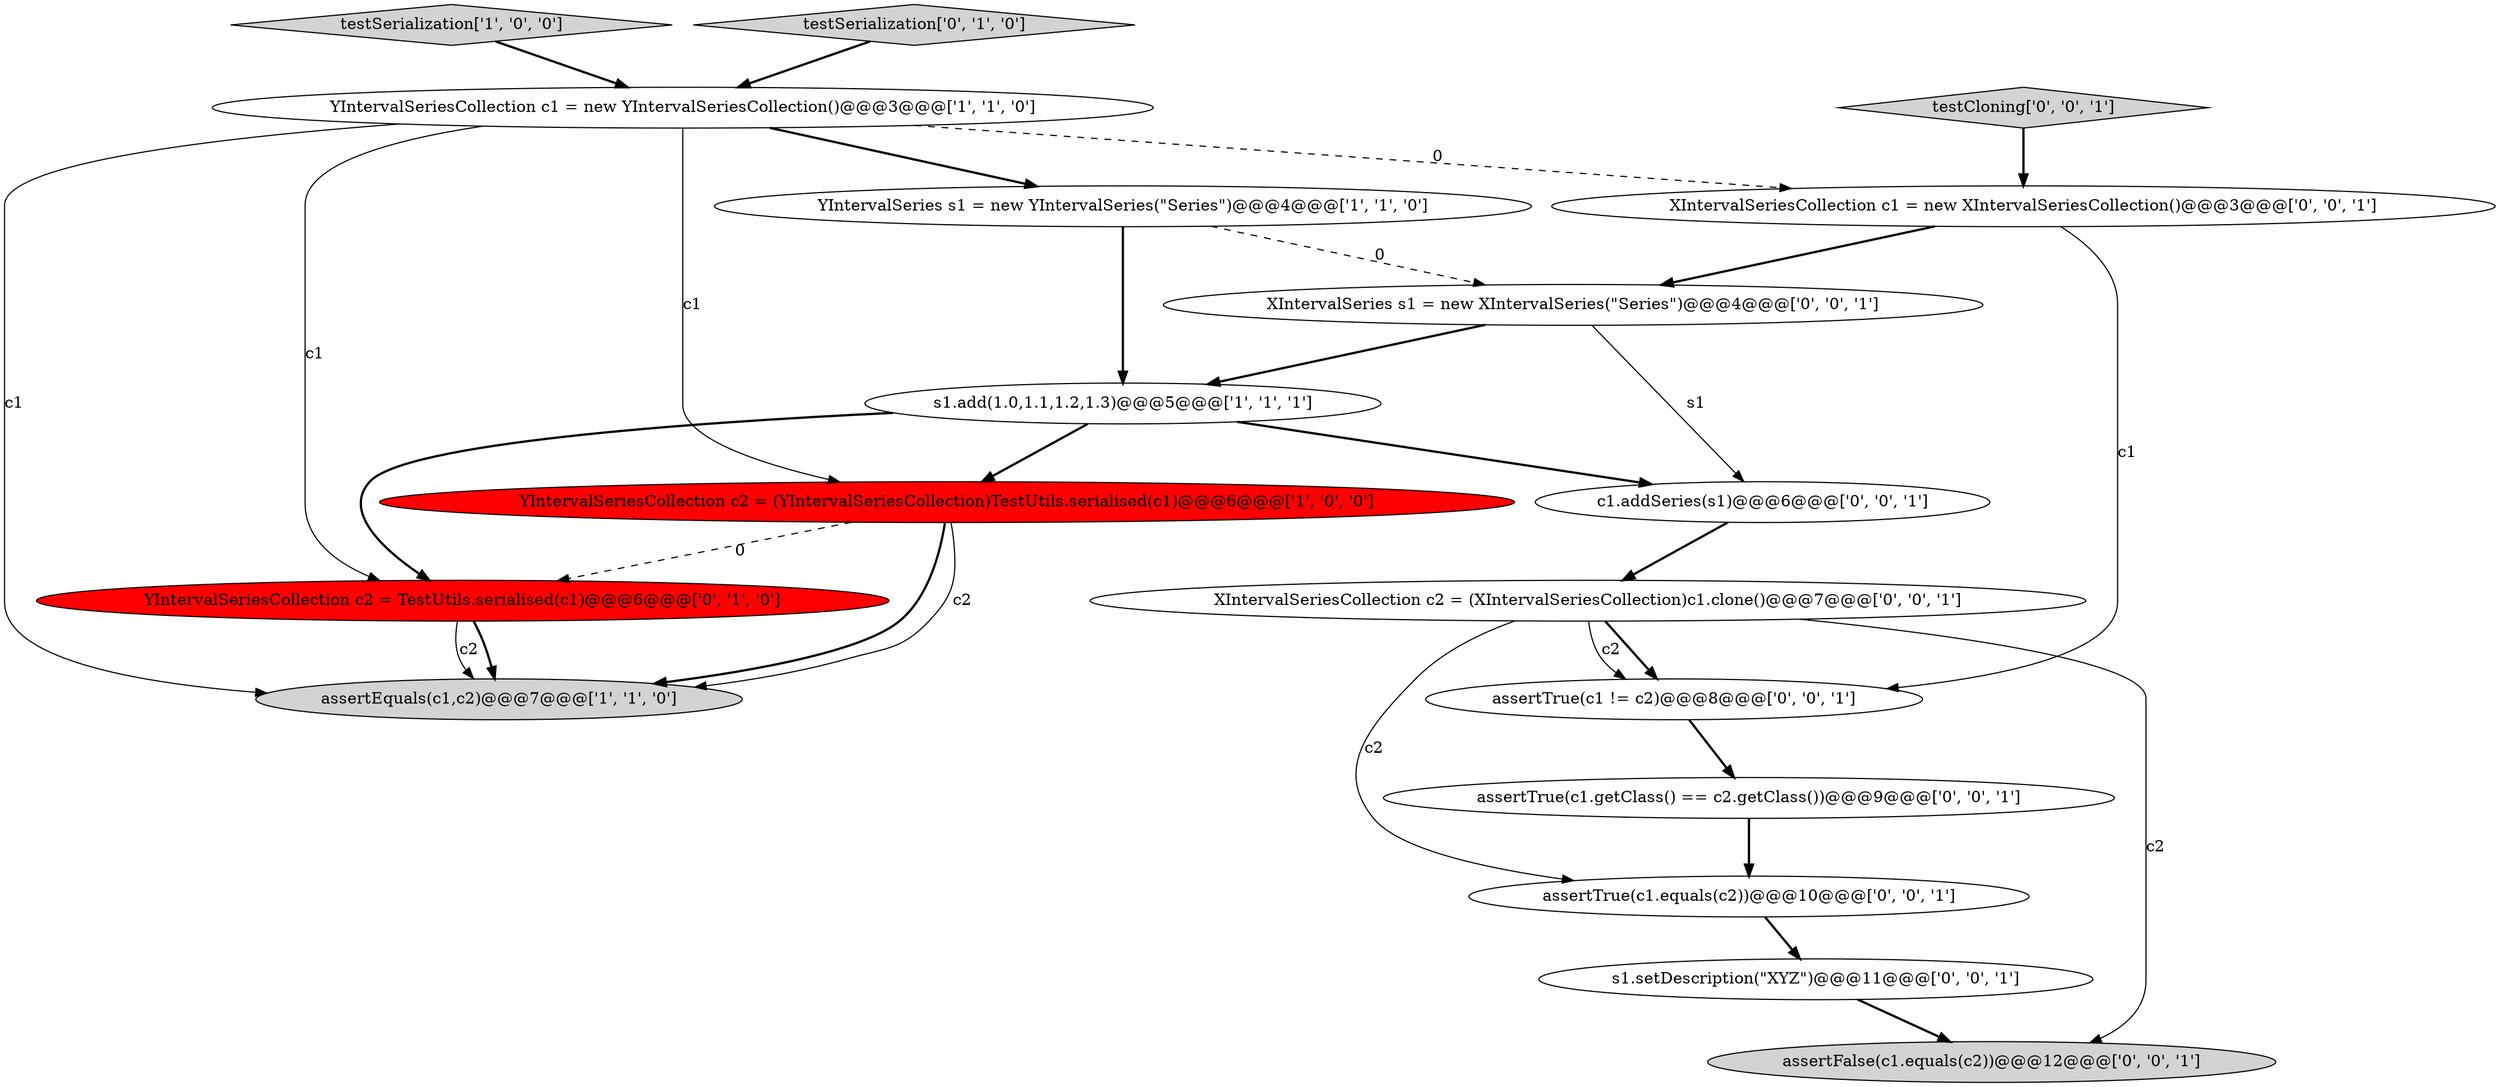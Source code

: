 digraph {
4 [style = filled, label = "s1.add(1.0,1.1,1.2,1.3)@@@5@@@['1', '1', '1']", fillcolor = white, shape = ellipse image = "AAA0AAABBB1BBB"];
2 [style = filled, label = "YIntervalSeriesCollection c2 = (YIntervalSeriesCollection)TestUtils.serialised(c1)@@@6@@@['1', '0', '0']", fillcolor = red, shape = ellipse image = "AAA1AAABBB1BBB"];
1 [style = filled, label = "assertEquals(c1,c2)@@@7@@@['1', '1', '0']", fillcolor = lightgray, shape = ellipse image = "AAA0AAABBB1BBB"];
8 [style = filled, label = "assertTrue(c1.equals(c2))@@@10@@@['0', '0', '1']", fillcolor = white, shape = ellipse image = "AAA0AAABBB3BBB"];
9 [style = filled, label = "c1.addSeries(s1)@@@6@@@['0', '0', '1']", fillcolor = white, shape = ellipse image = "AAA0AAABBB3BBB"];
3 [style = filled, label = "YIntervalSeries s1 = new YIntervalSeries(\"Series\")@@@4@@@['1', '1', '0']", fillcolor = white, shape = ellipse image = "AAA0AAABBB1BBB"];
5 [style = filled, label = "testSerialization['1', '0', '0']", fillcolor = lightgray, shape = diamond image = "AAA0AAABBB1BBB"];
17 [style = filled, label = "testCloning['0', '0', '1']", fillcolor = lightgray, shape = diamond image = "AAA0AAABBB3BBB"];
6 [style = filled, label = "testSerialization['0', '1', '0']", fillcolor = lightgray, shape = diamond image = "AAA0AAABBB2BBB"];
10 [style = filled, label = "assertTrue(c1 != c2)@@@8@@@['0', '0', '1']", fillcolor = white, shape = ellipse image = "AAA0AAABBB3BBB"];
12 [style = filled, label = "assertTrue(c1.getClass() == c2.getClass())@@@9@@@['0', '0', '1']", fillcolor = white, shape = ellipse image = "AAA0AAABBB3BBB"];
0 [style = filled, label = "YIntervalSeriesCollection c1 = new YIntervalSeriesCollection()@@@3@@@['1', '1', '0']", fillcolor = white, shape = ellipse image = "AAA0AAABBB1BBB"];
14 [style = filled, label = "s1.setDescription(\"XYZ\")@@@11@@@['0', '0', '1']", fillcolor = white, shape = ellipse image = "AAA0AAABBB3BBB"];
16 [style = filled, label = "assertFalse(c1.equals(c2))@@@12@@@['0', '0', '1']", fillcolor = lightgray, shape = ellipse image = "AAA0AAABBB3BBB"];
15 [style = filled, label = "XIntervalSeriesCollection c2 = (XIntervalSeriesCollection)c1.clone()@@@7@@@['0', '0', '1']", fillcolor = white, shape = ellipse image = "AAA0AAABBB3BBB"];
7 [style = filled, label = "YIntervalSeriesCollection c2 = TestUtils.serialised(c1)@@@6@@@['0', '1', '0']", fillcolor = red, shape = ellipse image = "AAA1AAABBB2BBB"];
13 [style = filled, label = "XIntervalSeriesCollection c1 = new XIntervalSeriesCollection()@@@3@@@['0', '0', '1']", fillcolor = white, shape = ellipse image = "AAA0AAABBB3BBB"];
11 [style = filled, label = "XIntervalSeries s1 = new XIntervalSeries(\"Series\")@@@4@@@['0', '0', '1']", fillcolor = white, shape = ellipse image = "AAA0AAABBB3BBB"];
0->3 [style = bold, label=""];
4->9 [style = bold, label=""];
14->16 [style = bold, label=""];
15->10 [style = bold, label=""];
7->1 [style = bold, label=""];
2->1 [style = bold, label=""];
11->4 [style = bold, label=""];
7->1 [style = solid, label="c2"];
15->8 [style = solid, label="c2"];
8->14 [style = bold, label=""];
6->0 [style = bold, label=""];
11->9 [style = solid, label="s1"];
4->2 [style = bold, label=""];
2->1 [style = solid, label="c2"];
2->7 [style = dashed, label="0"];
15->10 [style = solid, label="c2"];
3->4 [style = bold, label=""];
13->11 [style = bold, label=""];
4->7 [style = bold, label=""];
0->1 [style = solid, label="c1"];
5->0 [style = bold, label=""];
10->12 [style = bold, label=""];
9->15 [style = bold, label=""];
12->8 [style = bold, label=""];
0->7 [style = solid, label="c1"];
0->13 [style = dashed, label="0"];
17->13 [style = bold, label=""];
15->16 [style = solid, label="c2"];
13->10 [style = solid, label="c1"];
0->2 [style = solid, label="c1"];
3->11 [style = dashed, label="0"];
}
